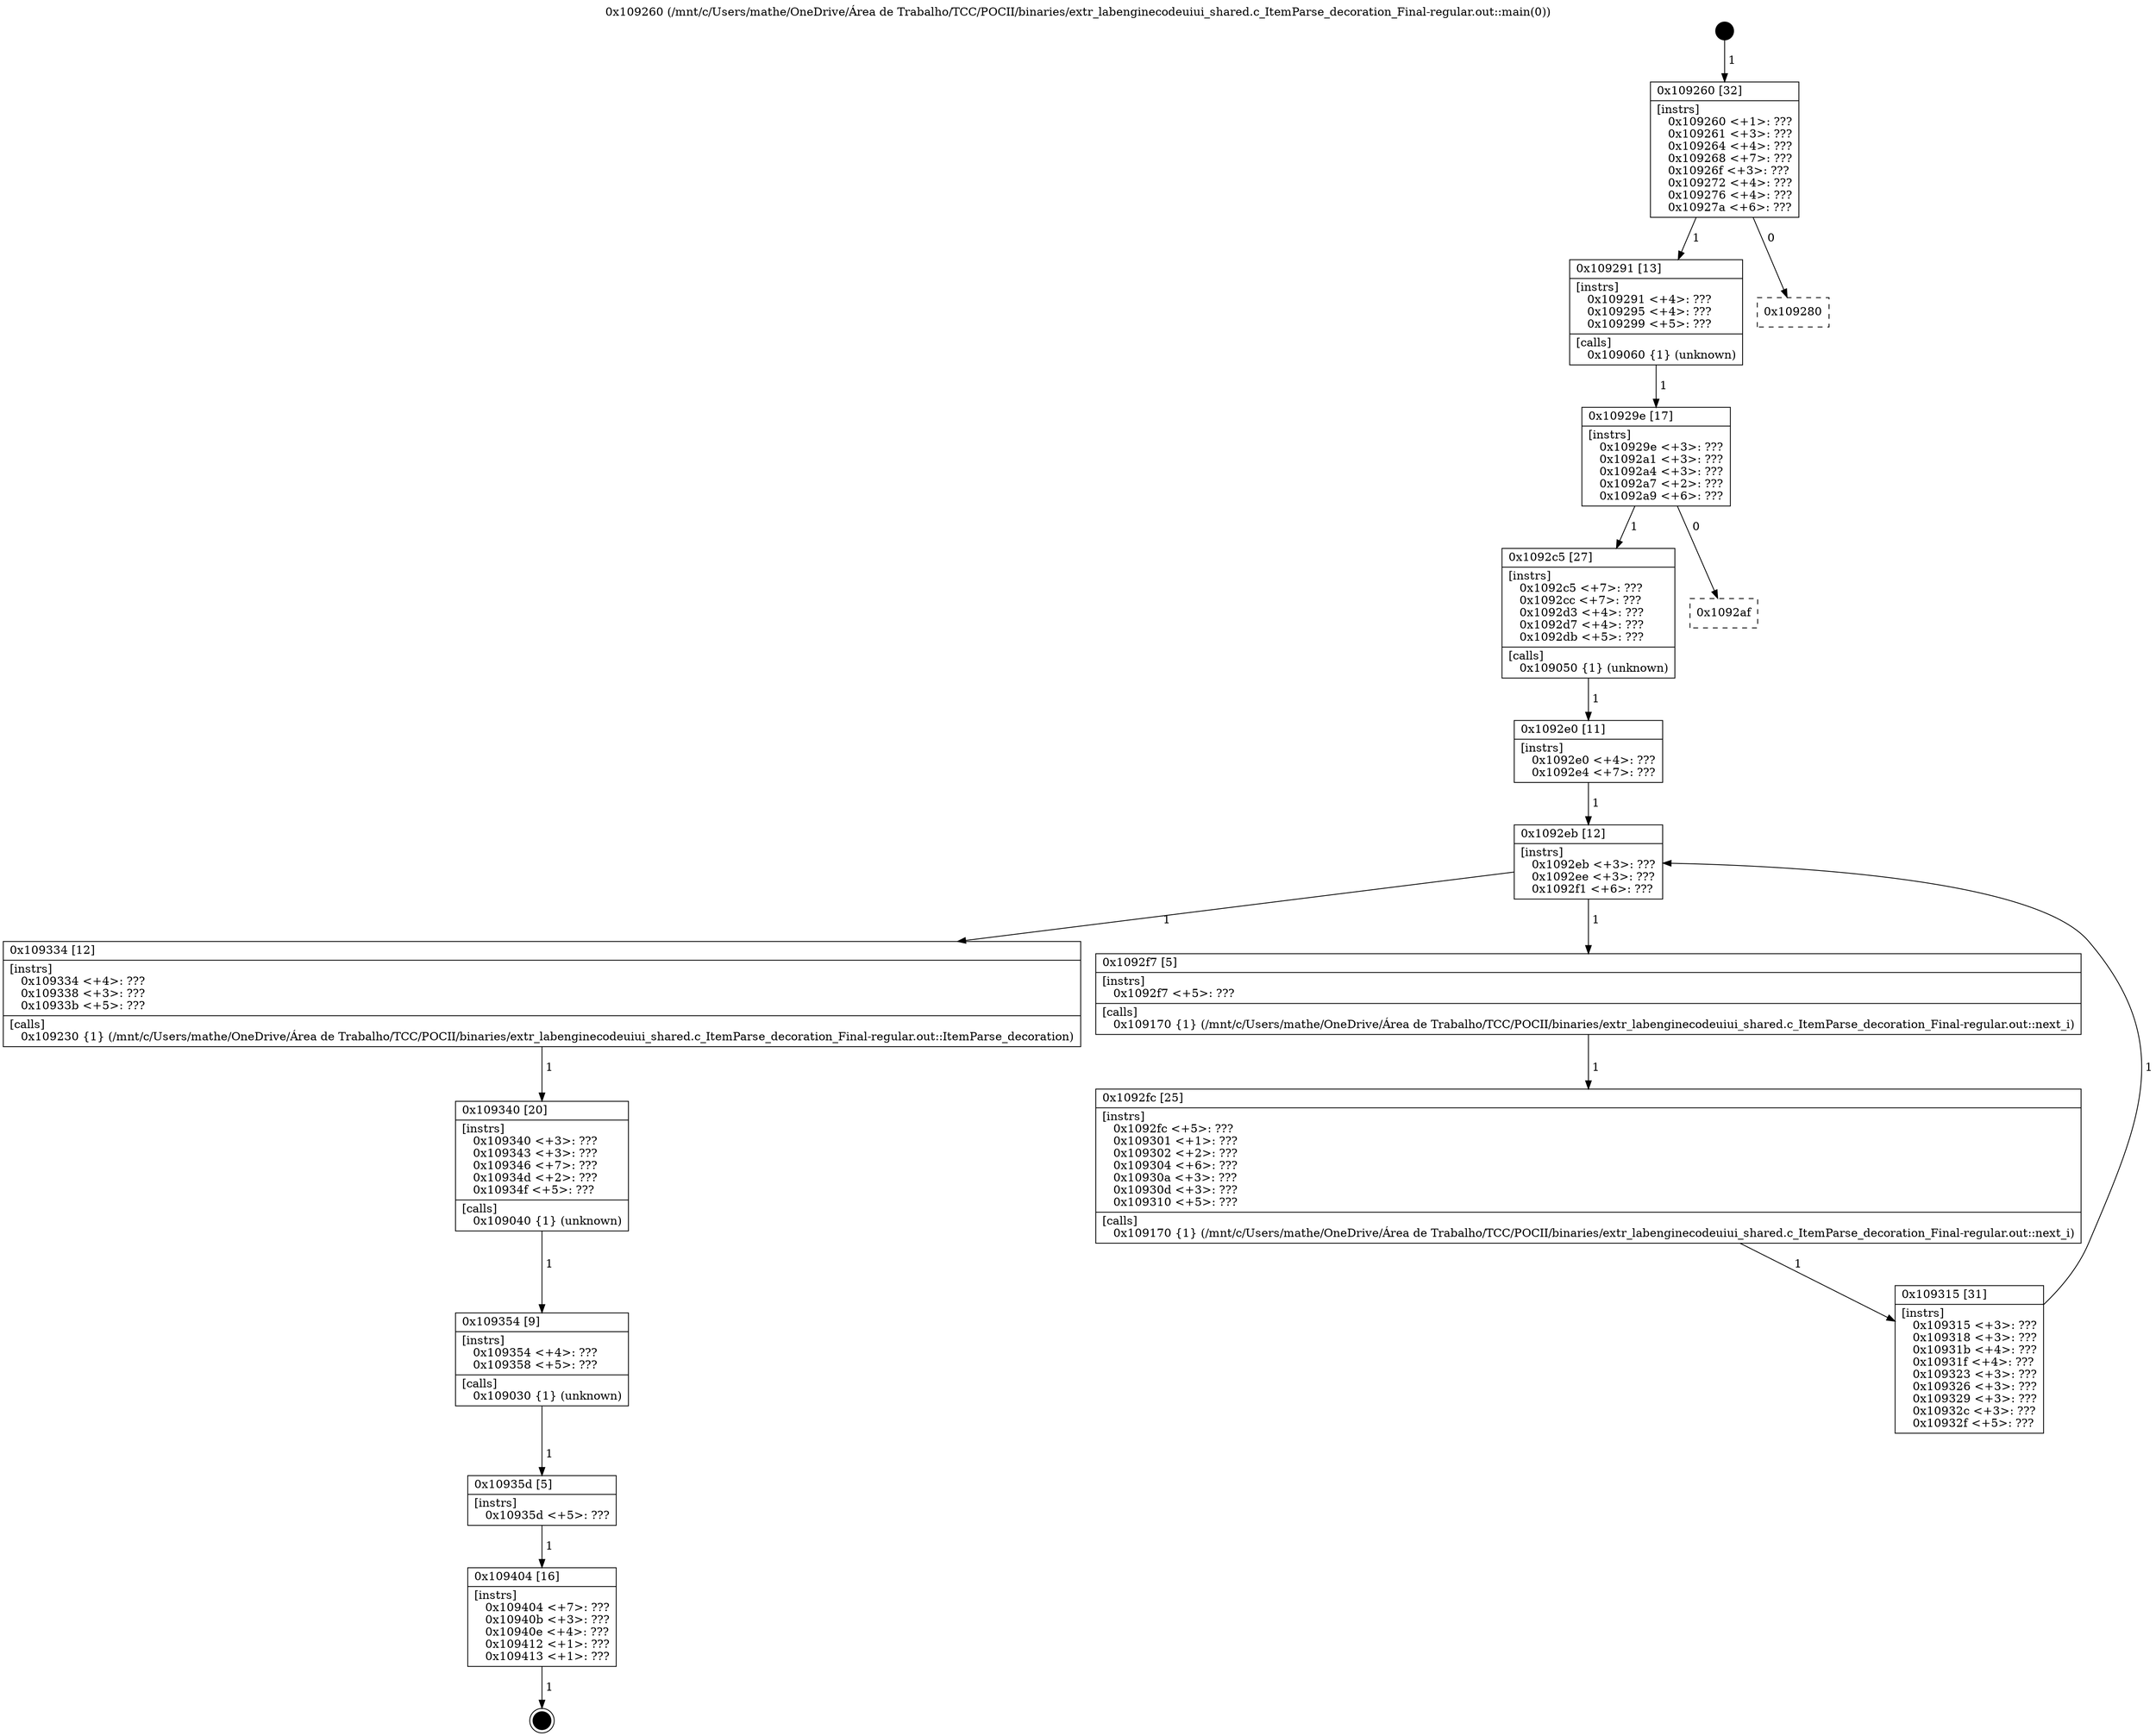 digraph "0x109260" {
  label = "0x109260 (/mnt/c/Users/mathe/OneDrive/Área de Trabalho/TCC/POCII/binaries/extr_labenginecodeuiui_shared.c_ItemParse_decoration_Final-regular.out::main(0))"
  labelloc = "t"
  node[shape=record]

  Entry [label="",width=0.3,height=0.3,shape=circle,fillcolor=black,style=filled]
  "0x109260" [label="{
     0x109260 [32]\l
     | [instrs]\l
     &nbsp;&nbsp;0x109260 \<+1\>: ???\l
     &nbsp;&nbsp;0x109261 \<+3\>: ???\l
     &nbsp;&nbsp;0x109264 \<+4\>: ???\l
     &nbsp;&nbsp;0x109268 \<+7\>: ???\l
     &nbsp;&nbsp;0x10926f \<+3\>: ???\l
     &nbsp;&nbsp;0x109272 \<+4\>: ???\l
     &nbsp;&nbsp;0x109276 \<+4\>: ???\l
     &nbsp;&nbsp;0x10927a \<+6\>: ???\l
  }"]
  "0x109291" [label="{
     0x109291 [13]\l
     | [instrs]\l
     &nbsp;&nbsp;0x109291 \<+4\>: ???\l
     &nbsp;&nbsp;0x109295 \<+4\>: ???\l
     &nbsp;&nbsp;0x109299 \<+5\>: ???\l
     | [calls]\l
     &nbsp;&nbsp;0x109060 \{1\} (unknown)\l
  }"]
  "0x109280" [label="{
     0x109280\l
  }", style=dashed]
  "0x10929e" [label="{
     0x10929e [17]\l
     | [instrs]\l
     &nbsp;&nbsp;0x10929e \<+3\>: ???\l
     &nbsp;&nbsp;0x1092a1 \<+3\>: ???\l
     &nbsp;&nbsp;0x1092a4 \<+3\>: ???\l
     &nbsp;&nbsp;0x1092a7 \<+2\>: ???\l
     &nbsp;&nbsp;0x1092a9 \<+6\>: ???\l
  }"]
  "0x1092c5" [label="{
     0x1092c5 [27]\l
     | [instrs]\l
     &nbsp;&nbsp;0x1092c5 \<+7\>: ???\l
     &nbsp;&nbsp;0x1092cc \<+7\>: ???\l
     &nbsp;&nbsp;0x1092d3 \<+4\>: ???\l
     &nbsp;&nbsp;0x1092d7 \<+4\>: ???\l
     &nbsp;&nbsp;0x1092db \<+5\>: ???\l
     | [calls]\l
     &nbsp;&nbsp;0x109050 \{1\} (unknown)\l
  }"]
  "0x1092af" [label="{
     0x1092af\l
  }", style=dashed]
  "0x1092eb" [label="{
     0x1092eb [12]\l
     | [instrs]\l
     &nbsp;&nbsp;0x1092eb \<+3\>: ???\l
     &nbsp;&nbsp;0x1092ee \<+3\>: ???\l
     &nbsp;&nbsp;0x1092f1 \<+6\>: ???\l
  }"]
  "0x109334" [label="{
     0x109334 [12]\l
     | [instrs]\l
     &nbsp;&nbsp;0x109334 \<+4\>: ???\l
     &nbsp;&nbsp;0x109338 \<+3\>: ???\l
     &nbsp;&nbsp;0x10933b \<+5\>: ???\l
     | [calls]\l
     &nbsp;&nbsp;0x109230 \{1\} (/mnt/c/Users/mathe/OneDrive/Área de Trabalho/TCC/POCII/binaries/extr_labenginecodeuiui_shared.c_ItemParse_decoration_Final-regular.out::ItemParse_decoration)\l
  }"]
  "0x1092f7" [label="{
     0x1092f7 [5]\l
     | [instrs]\l
     &nbsp;&nbsp;0x1092f7 \<+5\>: ???\l
     | [calls]\l
     &nbsp;&nbsp;0x109170 \{1\} (/mnt/c/Users/mathe/OneDrive/Área de Trabalho/TCC/POCII/binaries/extr_labenginecodeuiui_shared.c_ItemParse_decoration_Final-regular.out::next_i)\l
  }"]
  "0x1092fc" [label="{
     0x1092fc [25]\l
     | [instrs]\l
     &nbsp;&nbsp;0x1092fc \<+5\>: ???\l
     &nbsp;&nbsp;0x109301 \<+1\>: ???\l
     &nbsp;&nbsp;0x109302 \<+2\>: ???\l
     &nbsp;&nbsp;0x109304 \<+6\>: ???\l
     &nbsp;&nbsp;0x10930a \<+3\>: ???\l
     &nbsp;&nbsp;0x10930d \<+3\>: ???\l
     &nbsp;&nbsp;0x109310 \<+5\>: ???\l
     | [calls]\l
     &nbsp;&nbsp;0x109170 \{1\} (/mnt/c/Users/mathe/OneDrive/Área de Trabalho/TCC/POCII/binaries/extr_labenginecodeuiui_shared.c_ItemParse_decoration_Final-regular.out::next_i)\l
  }"]
  "0x109315" [label="{
     0x109315 [31]\l
     | [instrs]\l
     &nbsp;&nbsp;0x109315 \<+3\>: ???\l
     &nbsp;&nbsp;0x109318 \<+3\>: ???\l
     &nbsp;&nbsp;0x10931b \<+4\>: ???\l
     &nbsp;&nbsp;0x10931f \<+4\>: ???\l
     &nbsp;&nbsp;0x109323 \<+3\>: ???\l
     &nbsp;&nbsp;0x109326 \<+3\>: ???\l
     &nbsp;&nbsp;0x109329 \<+3\>: ???\l
     &nbsp;&nbsp;0x10932c \<+3\>: ???\l
     &nbsp;&nbsp;0x10932f \<+5\>: ???\l
  }"]
  "0x1092e0" [label="{
     0x1092e0 [11]\l
     | [instrs]\l
     &nbsp;&nbsp;0x1092e0 \<+4\>: ???\l
     &nbsp;&nbsp;0x1092e4 \<+7\>: ???\l
  }"]
  "0x109340" [label="{
     0x109340 [20]\l
     | [instrs]\l
     &nbsp;&nbsp;0x109340 \<+3\>: ???\l
     &nbsp;&nbsp;0x109343 \<+3\>: ???\l
     &nbsp;&nbsp;0x109346 \<+7\>: ???\l
     &nbsp;&nbsp;0x10934d \<+2\>: ???\l
     &nbsp;&nbsp;0x10934f \<+5\>: ???\l
     | [calls]\l
     &nbsp;&nbsp;0x109040 \{1\} (unknown)\l
  }"]
  "0x109354" [label="{
     0x109354 [9]\l
     | [instrs]\l
     &nbsp;&nbsp;0x109354 \<+4\>: ???\l
     &nbsp;&nbsp;0x109358 \<+5\>: ???\l
     | [calls]\l
     &nbsp;&nbsp;0x109030 \{1\} (unknown)\l
  }"]
  "0x10935d" [label="{
     0x10935d [5]\l
     | [instrs]\l
     &nbsp;&nbsp;0x10935d \<+5\>: ???\l
  }"]
  "0x109404" [label="{
     0x109404 [16]\l
     | [instrs]\l
     &nbsp;&nbsp;0x109404 \<+7\>: ???\l
     &nbsp;&nbsp;0x10940b \<+3\>: ???\l
     &nbsp;&nbsp;0x10940e \<+4\>: ???\l
     &nbsp;&nbsp;0x109412 \<+1\>: ???\l
     &nbsp;&nbsp;0x109413 \<+1\>: ???\l
  }"]
  Exit [label="",width=0.3,height=0.3,shape=circle,fillcolor=black,style=filled,peripheries=2]
  Entry -> "0x109260" [label=" 1"]
  "0x109260" -> "0x109291" [label=" 1"]
  "0x109260" -> "0x109280" [label=" 0"]
  "0x109291" -> "0x10929e" [label=" 1"]
  "0x10929e" -> "0x1092c5" [label=" 1"]
  "0x10929e" -> "0x1092af" [label=" 0"]
  "0x1092c5" -> "0x1092e0" [label=" 1"]
  "0x1092eb" -> "0x109334" [label=" 1"]
  "0x1092eb" -> "0x1092f7" [label=" 1"]
  "0x1092f7" -> "0x1092fc" [label=" 1"]
  "0x1092fc" -> "0x109315" [label=" 1"]
  "0x1092e0" -> "0x1092eb" [label=" 1"]
  "0x109315" -> "0x1092eb" [label=" 1"]
  "0x109334" -> "0x109340" [label=" 1"]
  "0x109340" -> "0x109354" [label=" 1"]
  "0x109354" -> "0x10935d" [label=" 1"]
  "0x10935d" -> "0x109404" [label=" 1"]
  "0x109404" -> Exit [label=" 1"]
}

